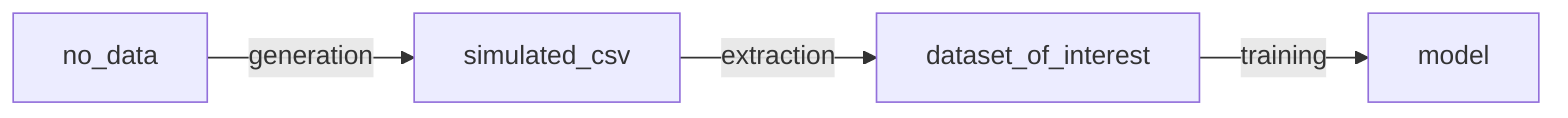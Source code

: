 flowchart LR
    no_data -->|generation|simulated_csv
    simulated_csv-->|extraction|dataset_of_interest
    dataset_of_interest-->|training|model